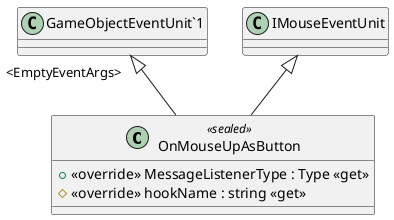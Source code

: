 @startuml
class OnMouseUpAsButton <<sealed>> {
    + <<override>> MessageListenerType : Type <<get>>
    # <<override>> hookName : string <<get>>
}
"GameObjectEventUnit`1" "<EmptyEventArgs>" <|-- OnMouseUpAsButton
IMouseEventUnit <|-- OnMouseUpAsButton
@enduml
